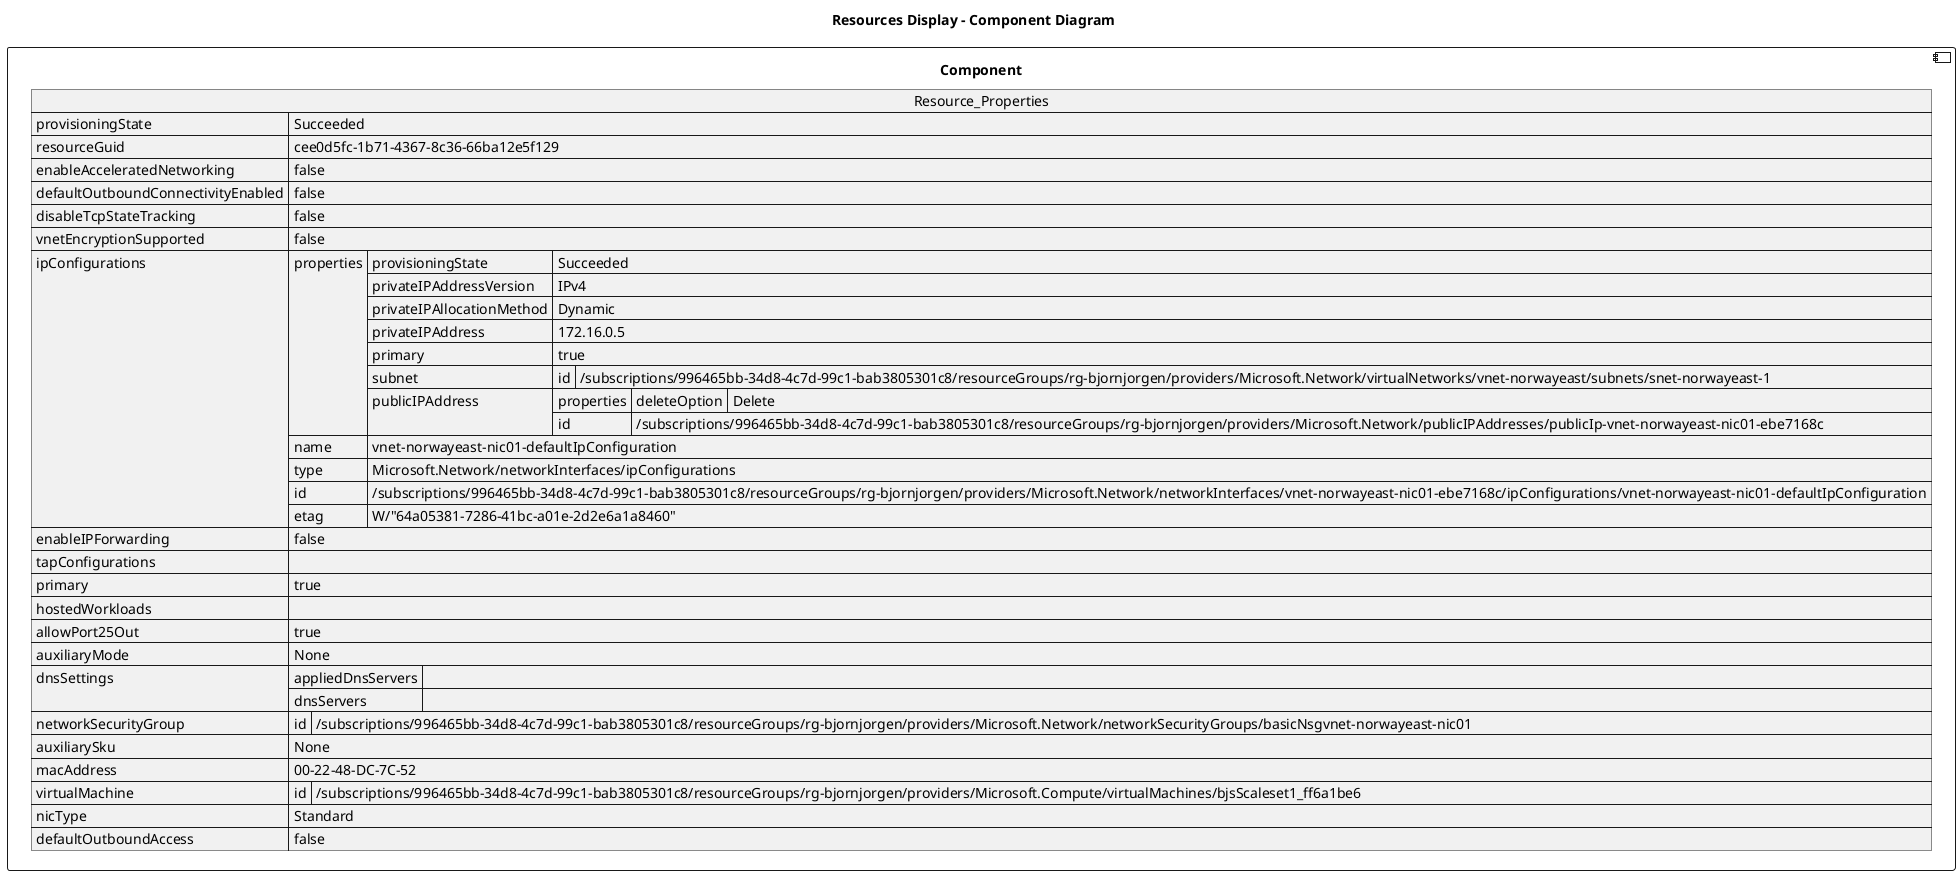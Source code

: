 @startuml

title Resources Display - Component Diagram

component Component {

json  Resource_Properties {
  "provisioningState": "Succeeded",
  "resourceGuid": "cee0d5fc-1b71-4367-8c36-66ba12e5f129",
  "enableAcceleratedNetworking": false,
  "defaultOutboundConnectivityEnabled": false,
  "disableTcpStateTracking": false,
  "vnetEncryptionSupported": false,
  "ipConfigurations": [
    {
      "properties": {
        "provisioningState": "Succeeded",
        "privateIPAddressVersion": "IPv4",
        "privateIPAllocationMethod": "Dynamic",
        "privateIPAddress": "172.16.0.5",
        "primary": true,
        "subnet": {
          "id": "/subscriptions/996465bb-34d8-4c7d-99c1-bab3805301c8/resourceGroups/rg-bjornjorgen/providers/Microsoft.Network/virtualNetworks/vnet-norwayeast/subnets/snet-norwayeast-1"
        },
        "publicIPAddress": {
          "properties": {
            "deleteOption": "Delete"
          },
          "id": "/subscriptions/996465bb-34d8-4c7d-99c1-bab3805301c8/resourceGroups/rg-bjornjorgen/providers/Microsoft.Network/publicIPAddresses/publicIp-vnet-norwayeast-nic01-ebe7168c"
        }
      },
      "name": "vnet-norwayeast-nic01-defaultIpConfiguration",
      "type": "Microsoft.Network/networkInterfaces/ipConfigurations",
      "id": "/subscriptions/996465bb-34d8-4c7d-99c1-bab3805301c8/resourceGroups/rg-bjornjorgen/providers/Microsoft.Network/networkInterfaces/vnet-norwayeast-nic01-ebe7168c/ipConfigurations/vnet-norwayeast-nic01-defaultIpConfiguration",
      "etag": "W/\"64a05381-7286-41bc-a01e-2d2e6a1a8460\""
    }
  ],
  "enableIPForwarding": false,
  "tapConfigurations": [],
  "primary": true,
  "hostedWorkloads": [],
  "allowPort25Out": true,
  "auxiliaryMode": "None",
  "dnsSettings": {
    "appliedDnsServers": [],
    "dnsServers": []
  },
  "networkSecurityGroup": {
    "id": "/subscriptions/996465bb-34d8-4c7d-99c1-bab3805301c8/resourceGroups/rg-bjornjorgen/providers/Microsoft.Network/networkSecurityGroups/basicNsgvnet-norwayeast-nic01"
  },
  "auxiliarySku": "None",
  "macAddress": "00-22-48-DC-7C-52",
  "virtualMachine": {
    "id": "/subscriptions/996465bb-34d8-4c7d-99c1-bab3805301c8/resourceGroups/rg-bjornjorgen/providers/Microsoft.Compute/virtualMachines/bjsScaleset1_ff6a1be6"
  },
  "nicType": "Standard",
  "defaultOutboundAccess": false
}
}
@enduml
